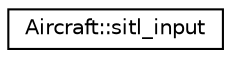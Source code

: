 digraph "Graphical Class Hierarchy"
{
 // INTERACTIVE_SVG=YES
  edge [fontname="Helvetica",fontsize="10",labelfontname="Helvetica",labelfontsize="10"];
  node [fontname="Helvetica",fontsize="10",shape=record];
  rankdir="LR";
  Node1 [label="Aircraft::sitl_input",height=0.2,width=0.4,color="black", fillcolor="white", style="filled",URL="$structAircraft_1_1sitl__input.html"];
}
